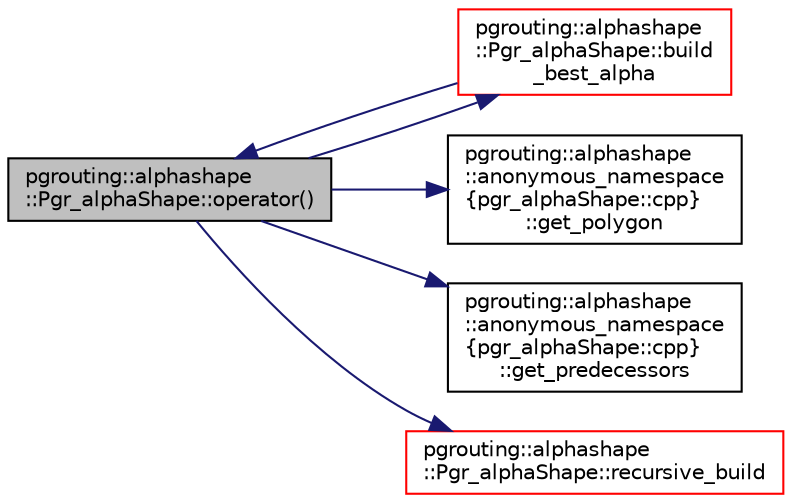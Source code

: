 digraph "pgrouting::alphashape::Pgr_alphaShape::operator()"
{
  edge [fontname="Helvetica",fontsize="10",labelfontname="Helvetica",labelfontsize="10"];
  node [fontname="Helvetica",fontsize="10",shape=record];
  rankdir="LR";
  Node131 [label="pgrouting::alphashape\l::Pgr_alphaShape::operator()",height=0.2,width=0.4,color="black", fillcolor="grey75", style="filled", fontcolor="black"];
  Node131 -> Node132 [color="midnightblue",fontsize="10",style="solid",fontname="Helvetica"];
  Node132 [label="pgrouting::alphashape\l::Pgr_alphaShape::build\l_best_alpha",height=0.2,width=0.4,color="red", fillcolor="white", style="filled",URL="$classpgrouting_1_1alphashape_1_1Pgr__alphaShape.html#ab3e348fc5e207a8ec49b46d0771f33ca"];
  Node132 -> Node131 [color="midnightblue",fontsize="10",style="solid",fontname="Helvetica"];
  Node131 -> Node138 [color="midnightblue",fontsize="10",style="solid",fontname="Helvetica"];
  Node138 [label="pgrouting::alphashape\l::anonymous_namespace\l\{pgr_alphaShape::cpp\}\l::get_polygon",height=0.2,width=0.4,color="black", fillcolor="white", style="filled",URL="$namespacepgrouting_1_1alphashape_1_1anonymous__namespace_02pgr__alphaShape_8cpp_03.html#ad147a8fcdd6615c0d02ca07f81b86504"];
  Node131 -> Node139 [color="midnightblue",fontsize="10",style="solid",fontname="Helvetica"];
  Node139 [label="pgrouting::alphashape\l::anonymous_namespace\l\{pgr_alphaShape::cpp\}\l::get_predecessors",height=0.2,width=0.4,color="black", fillcolor="white", style="filled",URL="$namespacepgrouting_1_1alphashape_1_1anonymous__namespace_02pgr__alphaShape_8cpp_03.html#a8e42c85420ee4bc35afa32915d1ec1c6"];
  Node131 -> Node140 [color="midnightblue",fontsize="10",style="solid",fontname="Helvetica"];
  Node140 [label="pgrouting::alphashape\l::Pgr_alphaShape::recursive_build",height=0.2,width=0.4,color="red", fillcolor="white", style="filled",URL="$classpgrouting_1_1alphashape_1_1Pgr__alphaShape.html#ab36752254634958c966340532765c3e8"];
}
